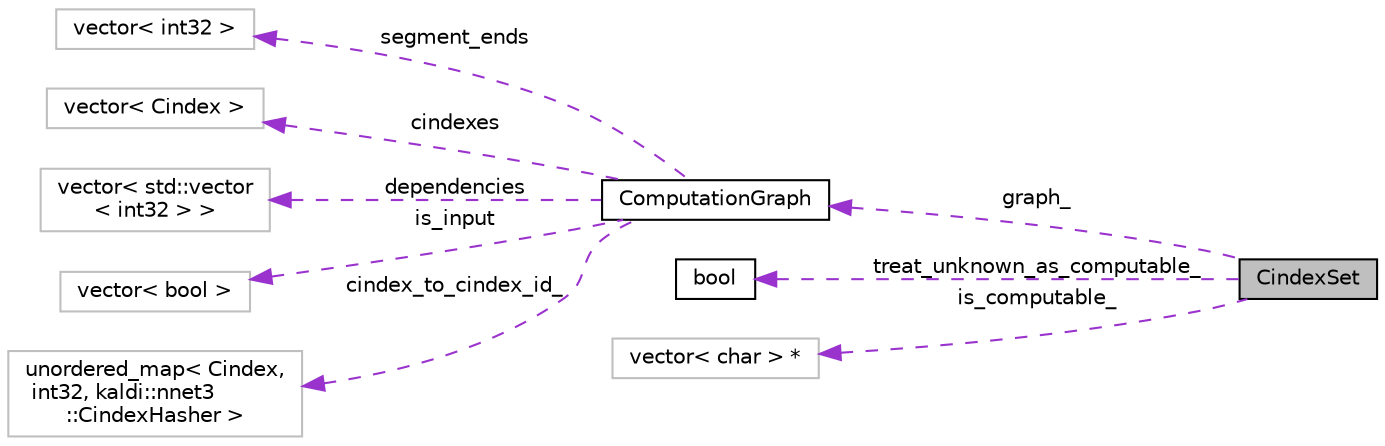 digraph "CindexSet"
{
  edge [fontname="Helvetica",fontsize="10",labelfontname="Helvetica",labelfontsize="10"];
  node [fontname="Helvetica",fontsize="10",shape=record];
  rankdir="LR";
  Node1 [label="CindexSet",height=0.2,width=0.4,color="black", fillcolor="grey75", style="filled", fontcolor="black"];
  Node2 -> Node1 [dir="back",color="darkorchid3",fontsize="10",style="dashed",label=" graph_" ,fontname="Helvetica"];
  Node2 [label="ComputationGraph",height=0.2,width=0.4,color="black", fillcolor="white", style="filled",URL="$structkaldi_1_1nnet3_1_1ComputationGraph.html",tooltip="The first step in compilation is to turn the ComputationSpecification into a ComputationGraph, where for each Cindex we have a list of other Cindexes that it depends on. "];
  Node3 -> Node2 [dir="back",color="darkorchid3",fontsize="10",style="dashed",label=" segment_ends" ,fontname="Helvetica"];
  Node3 [label="vector\< int32 \>",height=0.2,width=0.4,color="grey75", fillcolor="white", style="filled"];
  Node4 -> Node2 [dir="back",color="darkorchid3",fontsize="10",style="dashed",label=" cindexes" ,fontname="Helvetica"];
  Node4 [label="vector\< Cindex \>",height=0.2,width=0.4,color="grey75", fillcolor="white", style="filled"];
  Node5 -> Node2 [dir="back",color="darkorchid3",fontsize="10",style="dashed",label=" dependencies" ,fontname="Helvetica"];
  Node5 [label="vector\< std::vector\l\< int32 \> \>",height=0.2,width=0.4,color="grey75", fillcolor="white", style="filled"];
  Node6 -> Node2 [dir="back",color="darkorchid3",fontsize="10",style="dashed",label=" is_input" ,fontname="Helvetica"];
  Node6 [label="vector\< bool \>",height=0.2,width=0.4,color="grey75", fillcolor="white", style="filled"];
  Node7 -> Node2 [dir="back",color="darkorchid3",fontsize="10",style="dashed",label=" cindex_to_cindex_id_" ,fontname="Helvetica"];
  Node7 [label="unordered_map\< Cindex,\l int32, kaldi::nnet3\l::CindexHasher \>",height=0.2,width=0.4,color="grey75", fillcolor="white", style="filled"];
  Node8 -> Node1 [dir="back",color="darkorchid3",fontsize="10",style="dashed",label=" treat_unknown_as_computable_" ,fontname="Helvetica"];
  Node8 [label="bool",height=0.2,width=0.4,color="black", fillcolor="white", style="filled",URL="$classbool.html"];
  Node9 -> Node1 [dir="back",color="darkorchid3",fontsize="10",style="dashed",label=" is_computable_" ,fontname="Helvetica"];
  Node9 [label="vector\< char \> *",height=0.2,width=0.4,color="grey75", fillcolor="white", style="filled"];
}

